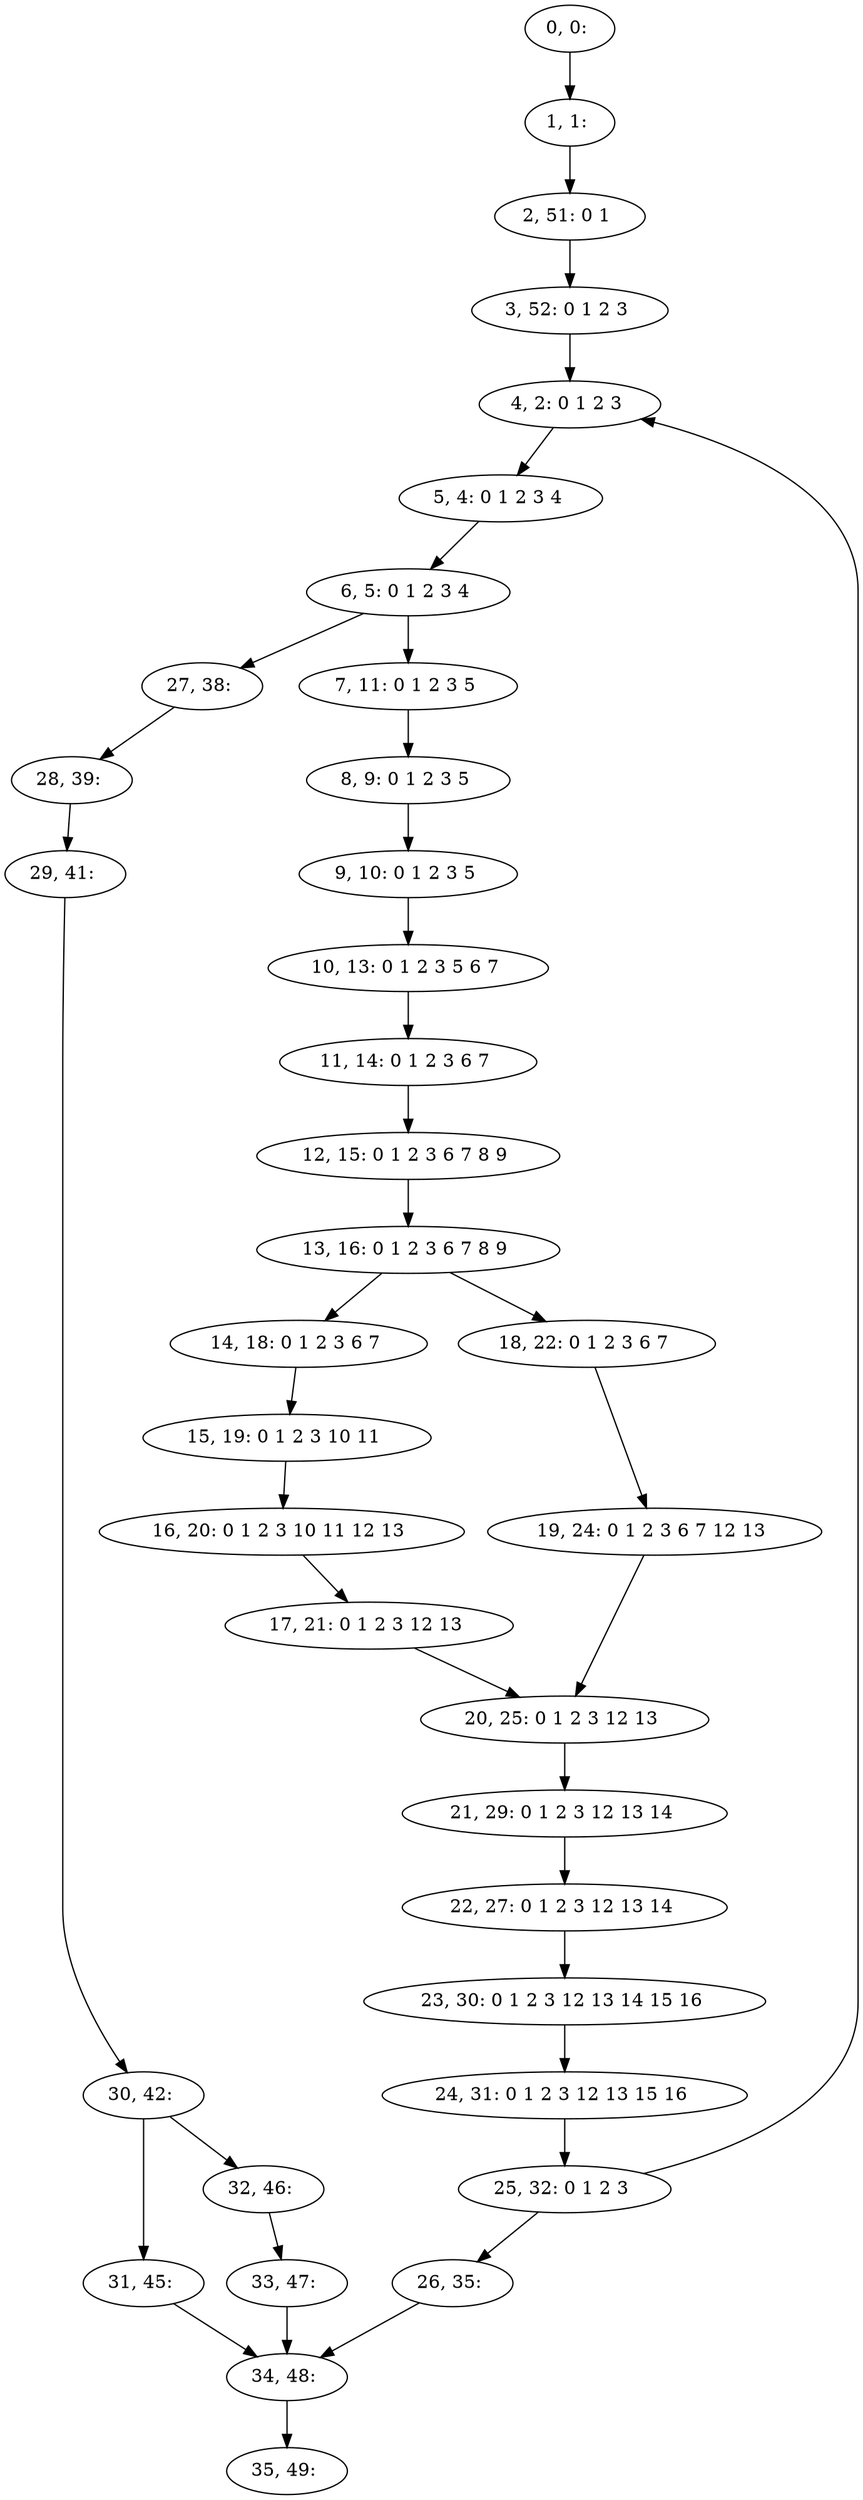 digraph G {
0[label="0, 0: "];
1[label="1, 1: "];
2[label="2, 51: 0 1 "];
3[label="3, 52: 0 1 2 3 "];
4[label="4, 2: 0 1 2 3 "];
5[label="5, 4: 0 1 2 3 4 "];
6[label="6, 5: 0 1 2 3 4 "];
7[label="7, 11: 0 1 2 3 5 "];
8[label="8, 9: 0 1 2 3 5 "];
9[label="9, 10: 0 1 2 3 5 "];
10[label="10, 13: 0 1 2 3 5 6 7 "];
11[label="11, 14: 0 1 2 3 6 7 "];
12[label="12, 15: 0 1 2 3 6 7 8 9 "];
13[label="13, 16: 0 1 2 3 6 7 8 9 "];
14[label="14, 18: 0 1 2 3 6 7 "];
15[label="15, 19: 0 1 2 3 10 11 "];
16[label="16, 20: 0 1 2 3 10 11 12 13 "];
17[label="17, 21: 0 1 2 3 12 13 "];
18[label="18, 22: 0 1 2 3 6 7 "];
19[label="19, 24: 0 1 2 3 6 7 12 13 "];
20[label="20, 25: 0 1 2 3 12 13 "];
21[label="21, 29: 0 1 2 3 12 13 14 "];
22[label="22, 27: 0 1 2 3 12 13 14 "];
23[label="23, 30: 0 1 2 3 12 13 14 15 16 "];
24[label="24, 31: 0 1 2 3 12 13 15 16 "];
25[label="25, 32: 0 1 2 3 "];
26[label="26, 35: "];
27[label="27, 38: "];
28[label="28, 39: "];
29[label="29, 41: "];
30[label="30, 42: "];
31[label="31, 45: "];
32[label="32, 46: "];
33[label="33, 47: "];
34[label="34, 48: "];
35[label="35, 49: "];
0->1 ;
1->2 ;
2->3 ;
3->4 ;
4->5 ;
5->6 ;
6->7 ;
6->27 ;
7->8 ;
8->9 ;
9->10 ;
10->11 ;
11->12 ;
12->13 ;
13->14 ;
13->18 ;
14->15 ;
15->16 ;
16->17 ;
17->20 ;
18->19 ;
19->20 ;
20->21 ;
21->22 ;
22->23 ;
23->24 ;
24->25 ;
25->26 ;
25->4 ;
26->34 ;
27->28 ;
28->29 ;
29->30 ;
30->31 ;
30->32 ;
31->34 ;
32->33 ;
33->34 ;
34->35 ;
}
